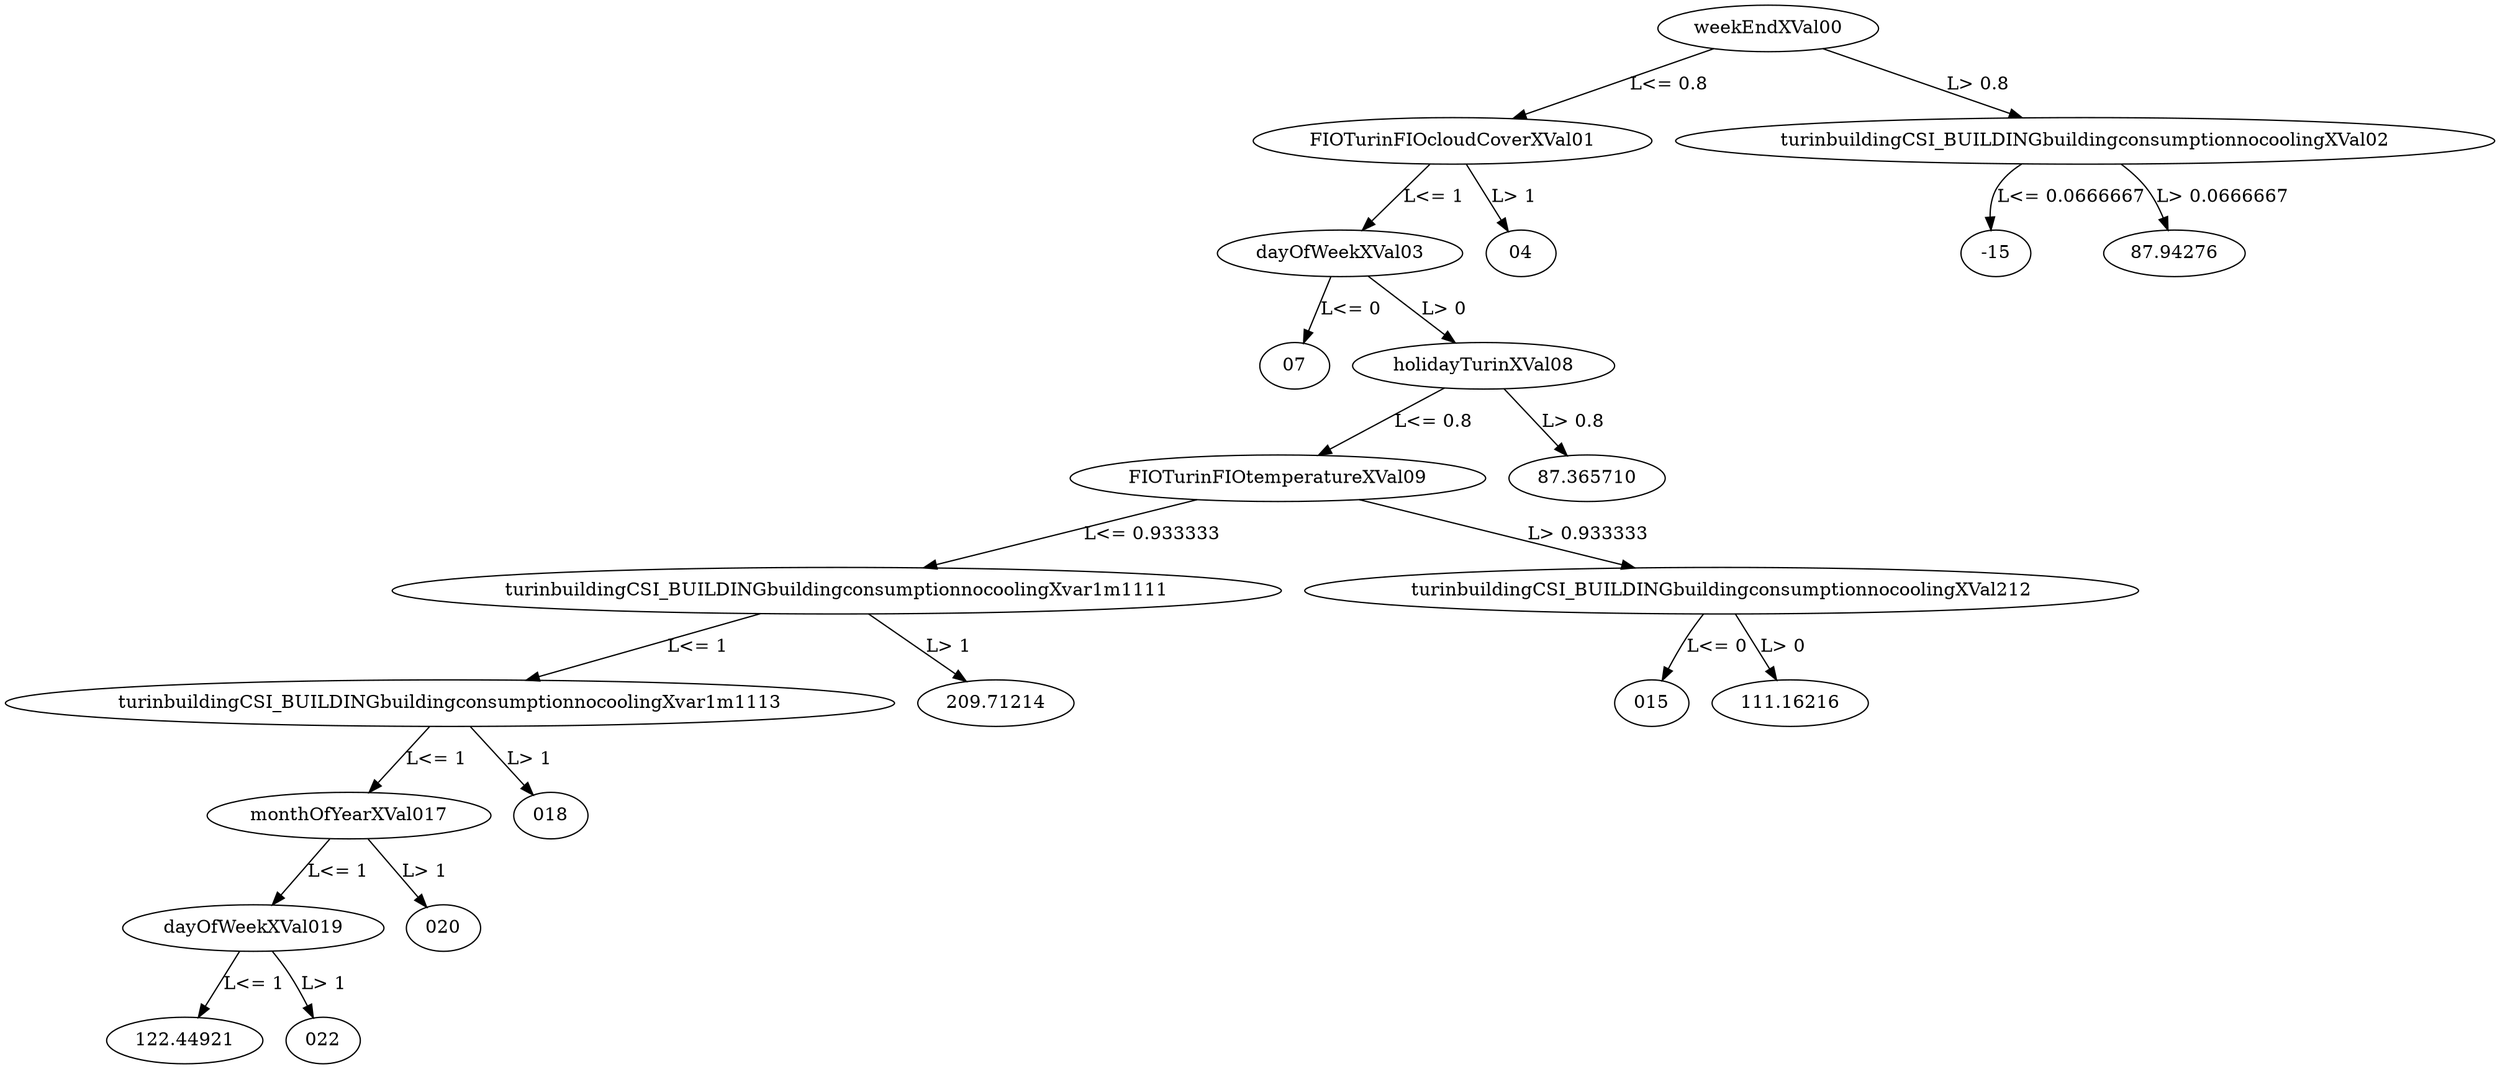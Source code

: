digraph dt_fig {
	weekEndXVal00 -> FIOTurinFIOcloudCoverXVal01 [label="L<= 0.8"];
	weekEndXVal00 -> turinbuildingCSI_BUILDINGbuildingconsumptionnocoolingXVal02 [label="L> 0.8"];
	FIOTurinFIOcloudCoverXVal01 -> dayOfWeekXVal03 [label="L<= 1"];
	FIOTurinFIOcloudCoverXVal01 -> "04" [label="L> 1"];
	turinbuildingCSI_BUILDINGbuildingconsumptionnocoolingXVal02 -> "-15" [label="L<= 0.0666667"];
	turinbuildingCSI_BUILDINGbuildingconsumptionnocoolingXVal02 -> "87.94276" [label="L> 0.0666667"];
	dayOfWeekXVal03 -> "07" [label="L<= 0"];
	dayOfWeekXVal03 -> holidayTurinXVal08 [label="L> 0"];
	holidayTurinXVal08 -> FIOTurinFIOtemperatureXVal09 [label="L<= 0.8"];
	holidayTurinXVal08 -> "87.365710" [label="L> 0.8"];
	FIOTurinFIOtemperatureXVal09 -> turinbuildingCSI_BUILDINGbuildingconsumptionnocoolingXvar1m1111 [label="L<= 0.933333"];
	FIOTurinFIOtemperatureXVal09 -> turinbuildingCSI_BUILDINGbuildingconsumptionnocoolingXVal212 [label="L> 0.933333"];
	turinbuildingCSI_BUILDINGbuildingconsumptionnocoolingXvar1m1111 -> turinbuildingCSI_BUILDINGbuildingconsumptionnocoolingXvar1m1113 [label="L<= 1"];
	turinbuildingCSI_BUILDINGbuildingconsumptionnocoolingXvar1m1111 -> "209.71214" [label="L> 1"];
	turinbuildingCSI_BUILDINGbuildingconsumptionnocoolingXVal212 -> "015" [label="L<= 0"];
	turinbuildingCSI_BUILDINGbuildingconsumptionnocoolingXVal212 -> "111.16216" [label="L> 0"];
	turinbuildingCSI_BUILDINGbuildingconsumptionnocoolingXvar1m1113 -> monthOfYearXVal017 [label="L<= 1"];
	turinbuildingCSI_BUILDINGbuildingconsumptionnocoolingXvar1m1113 -> "018" [label="L> 1"];
	monthOfYearXVal017 -> dayOfWeekXVal019 [label="L<= 1"];
	monthOfYearXVal017 -> "020" [label="L> 1"];
	dayOfWeekXVal019 -> "122.44921" [label="L<= 1"];
	dayOfWeekXVal019 -> "022" [label="L> 1"];
}
